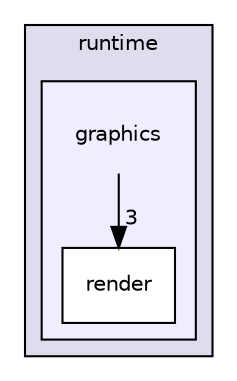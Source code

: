 digraph "engine/runtime/graphics" {
  compound=true
  node [ fontsize="10", fontname="Helvetica"];
  edge [ labelfontsize="10", labelfontname="Helvetica"];
  subgraph clusterdir_ccefa4bb736f38ca0efc8c5e8641d48d {
    graph [ bgcolor="#ddddee", pencolor="black", label="runtime" fontname="Helvetica", fontsize="10", URL="dir_ccefa4bb736f38ca0efc8c5e8641d48d.html"]
  subgraph clusterdir_8b5a216d7a52457cfc229f7af9d82f6a {
    graph [ bgcolor="#eeeeff", pencolor="black", label="" URL="dir_8b5a216d7a52457cfc229f7af9d82f6a.html"];
    dir_8b5a216d7a52457cfc229f7af9d82f6a [shape=plaintext label="graphics"];
  dir_793f305715bfd7d4f2a17b8a173f6235 [shape=box label="render" fillcolor="white" style="filled" URL="dir_793f305715bfd7d4f2a17b8a173f6235.html"];
  }
  }
  dir_8b5a216d7a52457cfc229f7af9d82f6a->dir_793f305715bfd7d4f2a17b8a173f6235 [headlabel="3", labeldistance=1.5 headhref="dir_000014_000015.html"];
}
